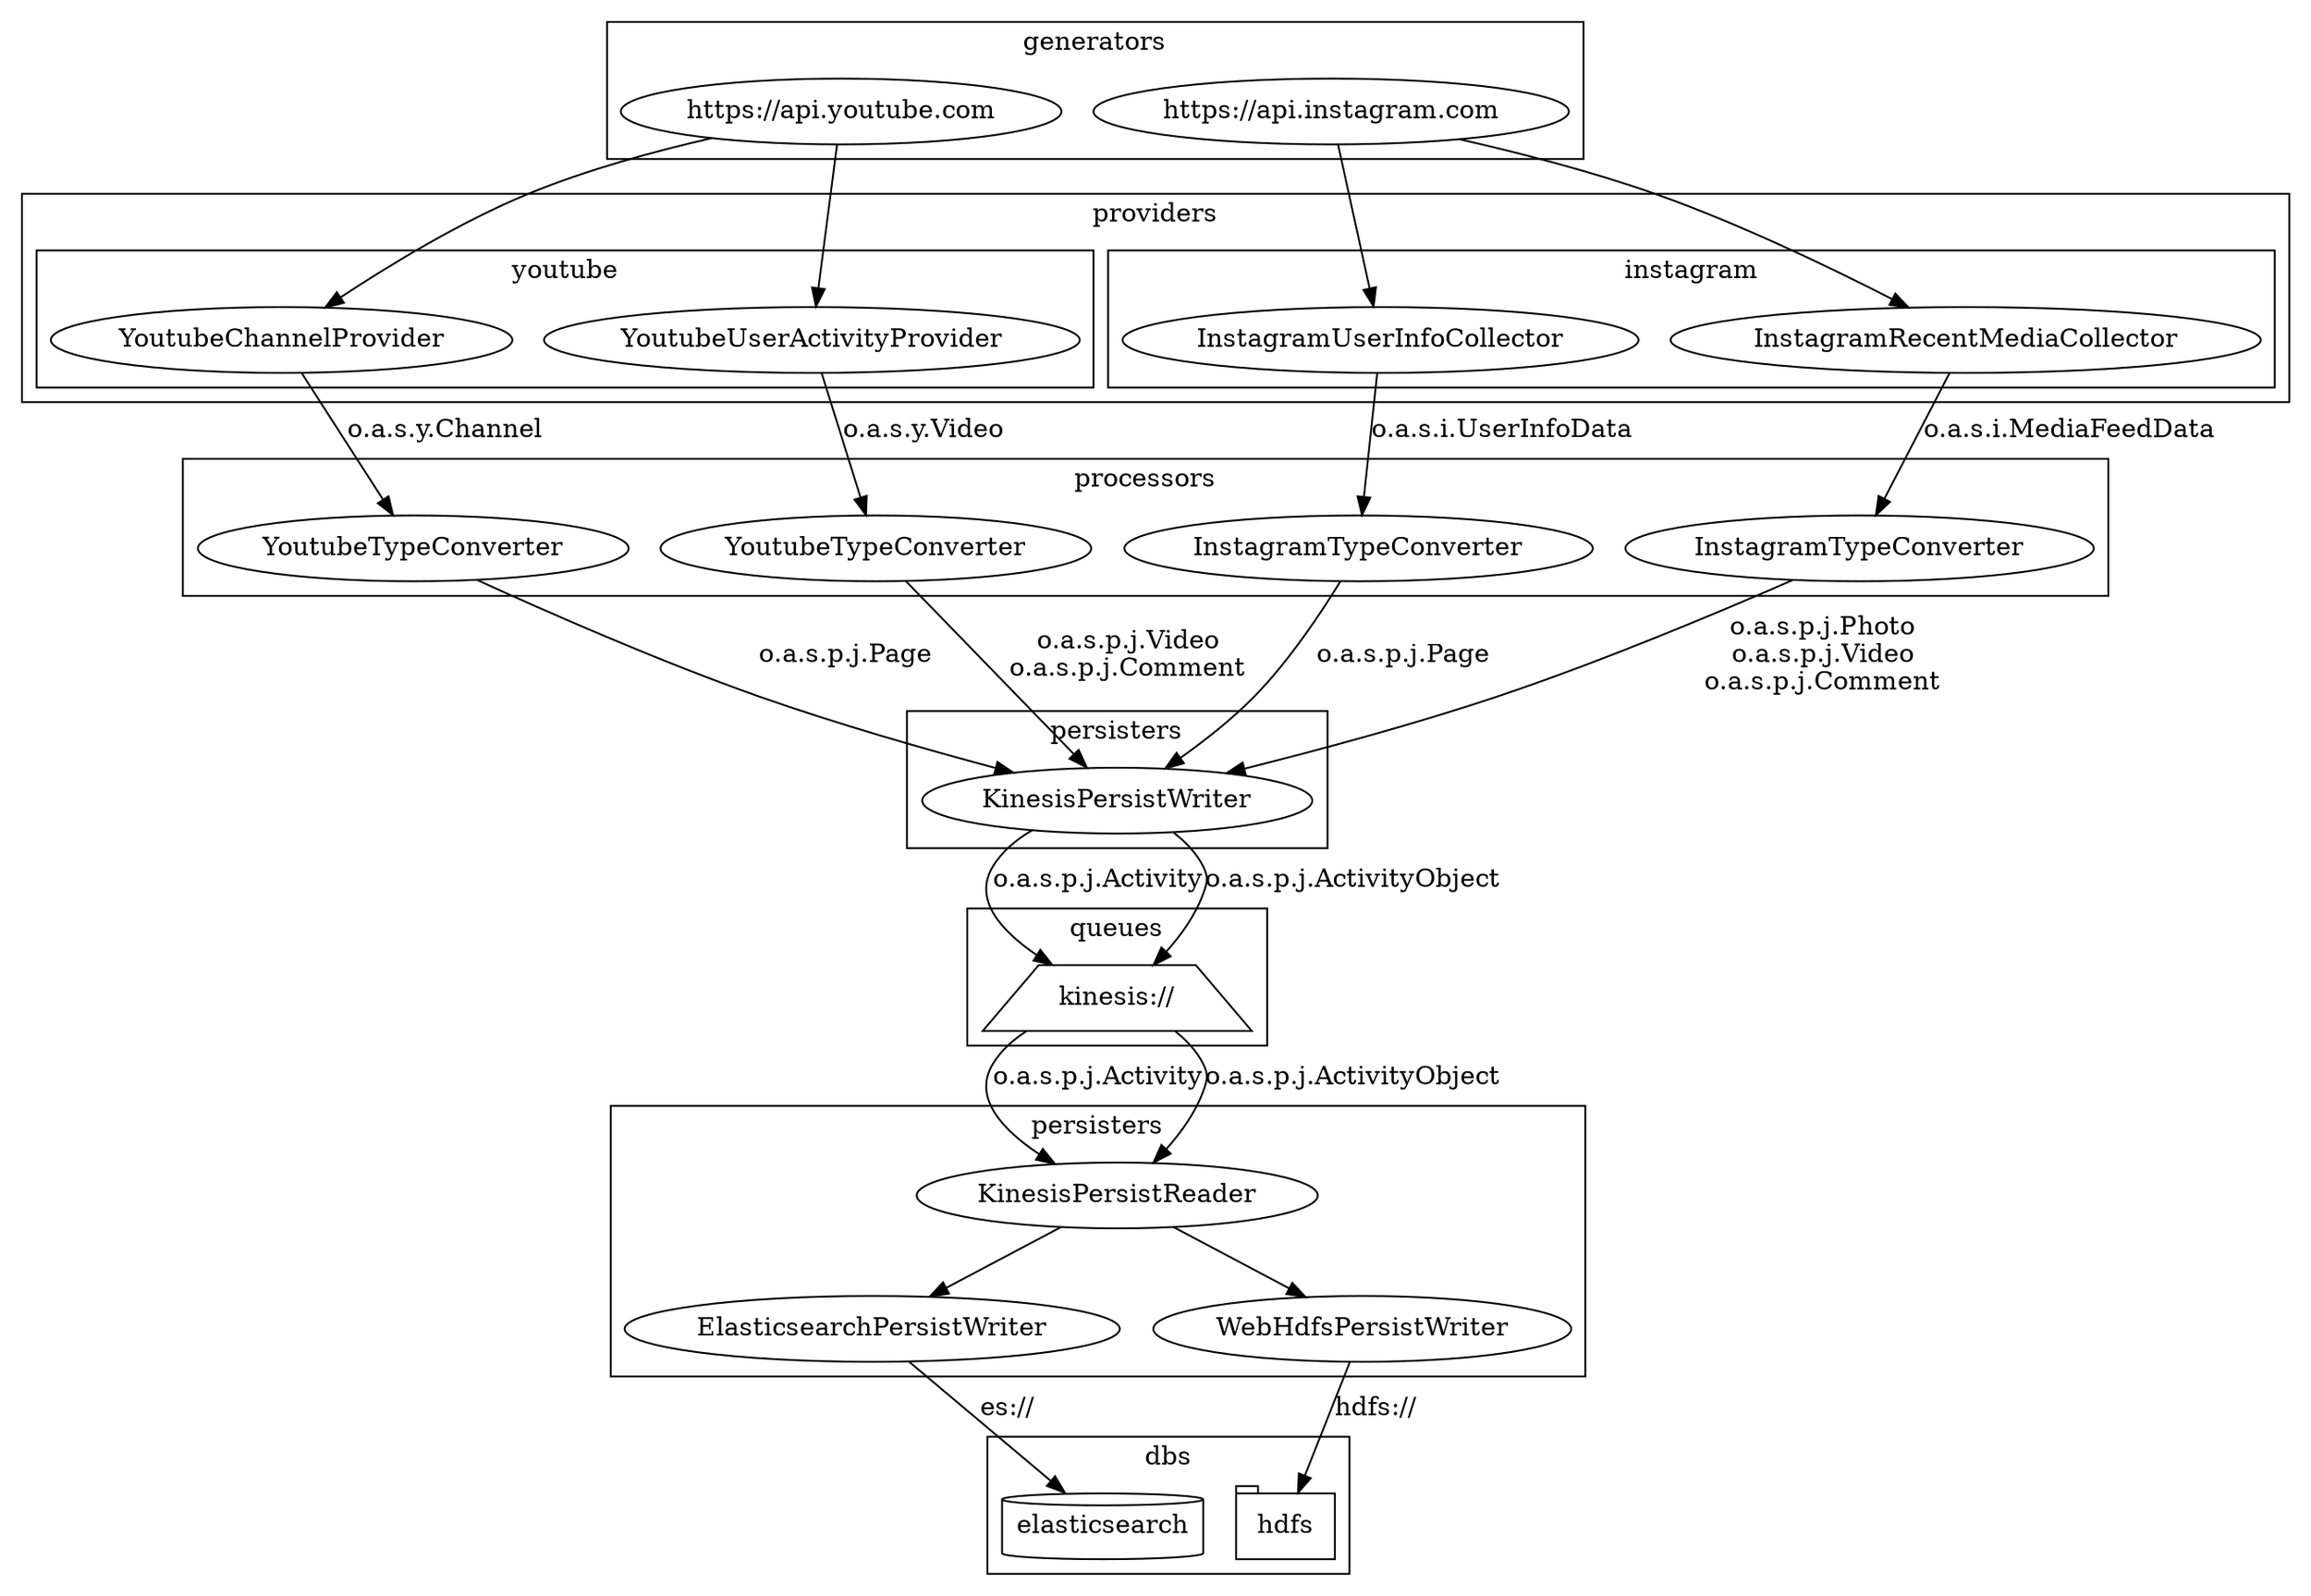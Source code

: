 digraph g {

  graph [compound = true];

  //presentation
  splines = true;
  overlap = false;
  rankdir = TB;

  subgraph cluster_generators {
    label="generators";
    generators_youtube [label="https://api.youtube.com"]
    generators_instagram [label="https://api.instagram.com"]
  }

  subgraph cluster_providers {
    label="providers";
    subgraph cluster_providers_youtube {
      label="youtube";
      providers_youtube_channel [label="YoutubeChannelProvider"]
      providers_youtube_video [label="YoutubeUserActivityProvider"]
    }
    subgraph cluster_providers_instagram{
      label="instagram";
      providers_instagram_userinfo [label="InstagramUserInfoCollector"]
      providers_instagram_media [label="InstagramRecentMediaCollector"]
    }
  }

  subgraph cluster_processors {
    label="processors";
    processors_youtube_activity [label="YoutubeTypeConverter"]
    processors_youtube_activityobject [label="YoutubeTypeConverter"]
    processors_instagram_activity [label="InstagramTypeConverter"]
    processors_instagram_activityobject [label="InstagramTypeConverter"]
  }

  subgraph cluster_persisters_1 {
    label="persisters";
    persisters_kinesis_writer [label="KinesisPersistWriter"]
    persisters_kinesis_writer [label="KinesisPersistWriter"]
  }

  subgraph cluster_queues {
    label="queues";
    kinesis [label="kinesis://", shape="trapezium"]
  }
  subgraph cluster_persisters_2 {
    label="persisters";
    persisters_elasticsearch [label="ElasticsearchPersistWriter"]
    persisters_hdfs [label="WebHdfsPersistWriter"]
    persisters_kinesis_reader [label="KinesisPersistReader"]
    persisters_kinesis_reader [label="KinesisPersistReader"]
  }

  subgraph cluster_dbs {
    label="dbs";
    elasticsearch [label="elasticsearch", shape="cylinder"]
    hdfs [label="hdfs", shape="tab"]
  }

  generators_youtube -> providers_youtube_channel
  generators_youtube -> providers_youtube_video
  providers_youtube_channel -> processors_youtube_activityobject [label="o.a.s.y.Channel"]
  providers_youtube_video -> processors_youtube_activity [label="o.a.s.y.Video"]

  generators_instagram -> providers_instagram_userinfo
  generators_instagram -> providers_instagram_media
  providers_instagram_userinfo -> processors_instagram_activityobject [label="o.a.s.i.UserInfoData"]
  providers_instagram_media -> processors_instagram_activity [label="o.a.s.i.MediaFeedData"]

  processors_youtube_activityobject -> persisters_kinesis_writer [label="o.a.s.p.j.Page"]
  processors_youtube_activity -> persisters_kinesis_writer [label="o.a.s.p.j.Video\no.a.s.p.j.Comment"]
  processors_instagram_activityobject -> persisters_kinesis_writer [label="o.a.s.p.j.Page"]
  processors_instagram_activity -> persisters_kinesis_writer [label="o.a.s.p.j.Photo\no.a.s.p.j.Video\no.a.s.p.j.Comment"]

  persisters_kinesis_writer -> kinesis -> persisters_kinesis_reader [label="o.a.s.p.j.Activity"]
  persisters_kinesis_writer -> kinesis -> persisters_kinesis_reader [label="o.a.s.p.j.ActivityObject"]

  persisters_kinesis_reader -> persisters_elasticsearch
  persisters_kinesis_reader -> persisters_hdfs

  persisters_elasticsearch -> elasticsearch [label="es://"]
  persisters_hdfs -> hdfs [label="hdfs://"]

}
